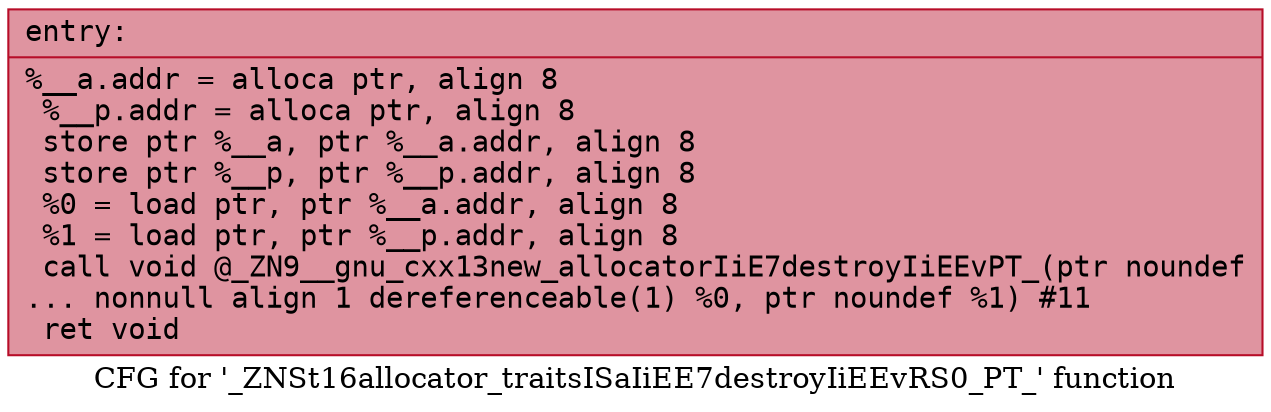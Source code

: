 digraph "CFG for '_ZNSt16allocator_traitsISaIiEE7destroyIiEEvRS0_PT_' function" {
	label="CFG for '_ZNSt16allocator_traitsISaIiEE7destroyIiEEvRS0_PT_' function";

	Node0x56461947b350 [shape=record,color="#b70d28ff", style=filled, fillcolor="#b70d2870" fontname="Courier",label="{entry:\l|  %__a.addr = alloca ptr, align 8\l  %__p.addr = alloca ptr, align 8\l  store ptr %__a, ptr %__a.addr, align 8\l  store ptr %__p, ptr %__p.addr, align 8\l  %0 = load ptr, ptr %__a.addr, align 8\l  %1 = load ptr, ptr %__p.addr, align 8\l  call void @_ZN9__gnu_cxx13new_allocatorIiE7destroyIiEEvPT_(ptr noundef\l... nonnull align 1 dereferenceable(1) %0, ptr noundef %1) #11\l  ret void\l}"];
}
